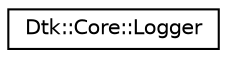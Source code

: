 digraph "类继承关系图"
{
  edge [fontname="Helvetica",fontsize="10",labelfontname="Helvetica",labelfontsize="10"];
  node [fontname="Helvetica",fontsize="10",shape=record];
  rankdir="LR";
  Node0 [label="Dtk::Core::Logger",height=0.2,width=0.4,color="black", fillcolor="white", style="filled",URL="$class_dtk_1_1_core_1_1_logger.html",tooltip="Very simple but rather powerful component which may be used for logging your application activities..."];
}
